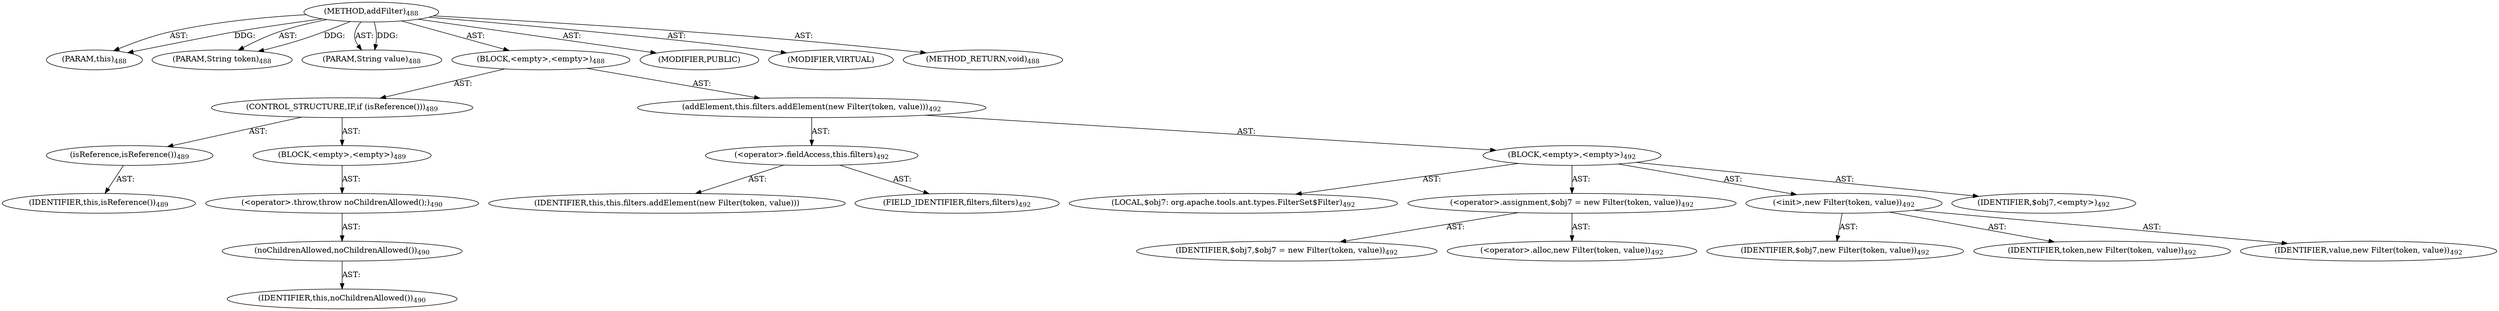 digraph "addFilter" {  
"111669149719" [label = <(METHOD,addFilter)<SUB>488</SUB>> ]
"115964117011" [label = <(PARAM,this)<SUB>488</SUB>> ]
"115964117034" [label = <(PARAM,String token)<SUB>488</SUB>> ]
"115964117035" [label = <(PARAM,String value)<SUB>488</SUB>> ]
"25769803844" [label = <(BLOCK,&lt;empty&gt;,&lt;empty&gt;)<SUB>488</SUB>> ]
"47244640295" [label = <(CONTROL_STRUCTURE,IF,if (isReference()))<SUB>489</SUB>> ]
"30064771377" [label = <(isReference,isReference())<SUB>489</SUB>> ]
"68719476782" [label = <(IDENTIFIER,this,isReference())<SUB>489</SUB>> ]
"25769803845" [label = <(BLOCK,&lt;empty&gt;,&lt;empty&gt;)<SUB>489</SUB>> ]
"30064771378" [label = <(&lt;operator&gt;.throw,throw noChildrenAllowed();)<SUB>490</SUB>> ]
"30064771379" [label = <(noChildrenAllowed,noChildrenAllowed())<SUB>490</SUB>> ]
"68719476783" [label = <(IDENTIFIER,this,noChildrenAllowed())<SUB>490</SUB>> ]
"30064771380" [label = <(addElement,this.filters.addElement(new Filter(token, value)))<SUB>492</SUB>> ]
"30064771381" [label = <(&lt;operator&gt;.fieldAccess,this.filters)<SUB>492</SUB>> ]
"68719476989" [label = <(IDENTIFIER,this,this.filters.addElement(new Filter(token, value)))> ]
"55834574900" [label = <(FIELD_IDENTIFIER,filters,filters)<SUB>492</SUB>> ]
"25769803846" [label = <(BLOCK,&lt;empty&gt;,&lt;empty&gt;)<SUB>492</SUB>> ]
"94489280540" [label = <(LOCAL,$obj7: org.apache.tools.ant.types.FilterSet$Filter)<SUB>492</SUB>> ]
"30064771382" [label = <(&lt;operator&gt;.assignment,$obj7 = new Filter(token, value))<SUB>492</SUB>> ]
"68719476990" [label = <(IDENTIFIER,$obj7,$obj7 = new Filter(token, value))<SUB>492</SUB>> ]
"30064771383" [label = <(&lt;operator&gt;.alloc,new Filter(token, value))<SUB>492</SUB>> ]
"30064771384" [label = <(&lt;init&gt;,new Filter(token, value))<SUB>492</SUB>> ]
"68719476991" [label = <(IDENTIFIER,$obj7,new Filter(token, value))<SUB>492</SUB>> ]
"68719476992" [label = <(IDENTIFIER,token,new Filter(token, value))<SUB>492</SUB>> ]
"68719476993" [label = <(IDENTIFIER,value,new Filter(token, value))<SUB>492</SUB>> ]
"68719476994" [label = <(IDENTIFIER,$obj7,&lt;empty&gt;)<SUB>492</SUB>> ]
"133143986233" [label = <(MODIFIER,PUBLIC)> ]
"133143986234" [label = <(MODIFIER,VIRTUAL)> ]
"128849018903" [label = <(METHOD_RETURN,void)<SUB>488</SUB>> ]
  "111669149719" -> "115964117011"  [ label = "AST: "] 
  "111669149719" -> "115964117034"  [ label = "AST: "] 
  "111669149719" -> "115964117035"  [ label = "AST: "] 
  "111669149719" -> "25769803844"  [ label = "AST: "] 
  "111669149719" -> "133143986233"  [ label = "AST: "] 
  "111669149719" -> "133143986234"  [ label = "AST: "] 
  "111669149719" -> "128849018903"  [ label = "AST: "] 
  "25769803844" -> "47244640295"  [ label = "AST: "] 
  "25769803844" -> "30064771380"  [ label = "AST: "] 
  "47244640295" -> "30064771377"  [ label = "AST: "] 
  "47244640295" -> "25769803845"  [ label = "AST: "] 
  "30064771377" -> "68719476782"  [ label = "AST: "] 
  "25769803845" -> "30064771378"  [ label = "AST: "] 
  "30064771378" -> "30064771379"  [ label = "AST: "] 
  "30064771379" -> "68719476783"  [ label = "AST: "] 
  "30064771380" -> "30064771381"  [ label = "AST: "] 
  "30064771380" -> "25769803846"  [ label = "AST: "] 
  "30064771381" -> "68719476989"  [ label = "AST: "] 
  "30064771381" -> "55834574900"  [ label = "AST: "] 
  "25769803846" -> "94489280540"  [ label = "AST: "] 
  "25769803846" -> "30064771382"  [ label = "AST: "] 
  "25769803846" -> "30064771384"  [ label = "AST: "] 
  "25769803846" -> "68719476994"  [ label = "AST: "] 
  "30064771382" -> "68719476990"  [ label = "AST: "] 
  "30064771382" -> "30064771383"  [ label = "AST: "] 
  "30064771384" -> "68719476991"  [ label = "AST: "] 
  "30064771384" -> "68719476992"  [ label = "AST: "] 
  "30064771384" -> "68719476993"  [ label = "AST: "] 
  "111669149719" -> "115964117011"  [ label = "DDG: "] 
  "111669149719" -> "115964117034"  [ label = "DDG: "] 
  "111669149719" -> "115964117035"  [ label = "DDG: "] 
}
